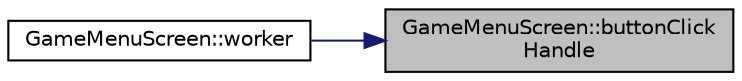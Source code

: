 digraph "GameMenuScreen::buttonClickHandle"
{
 // LATEX_PDF_SIZE
  edge [fontname="Helvetica",fontsize="10",labelfontname="Helvetica",labelfontsize="10"];
  node [fontname="Helvetica",fontsize="10",shape=record];
  rankdir="RL";
  Node1 [label="GameMenuScreen::buttonClick\lHandle",height=0.2,width=0.4,color="black", fillcolor="grey75", style="filled", fontcolor="black",tooltip=" "];
  Node1 -> Node2 [dir="back",color="midnightblue",fontsize="10",style="solid",fontname="Helvetica"];
  Node2 [label="GameMenuScreen::worker",height=0.2,width=0.4,color="black", fillcolor="white", style="filled",URL="$class_game_menu_screen.html#a930fac59e5231f348579a57991246e07",tooltip=" "];
}
